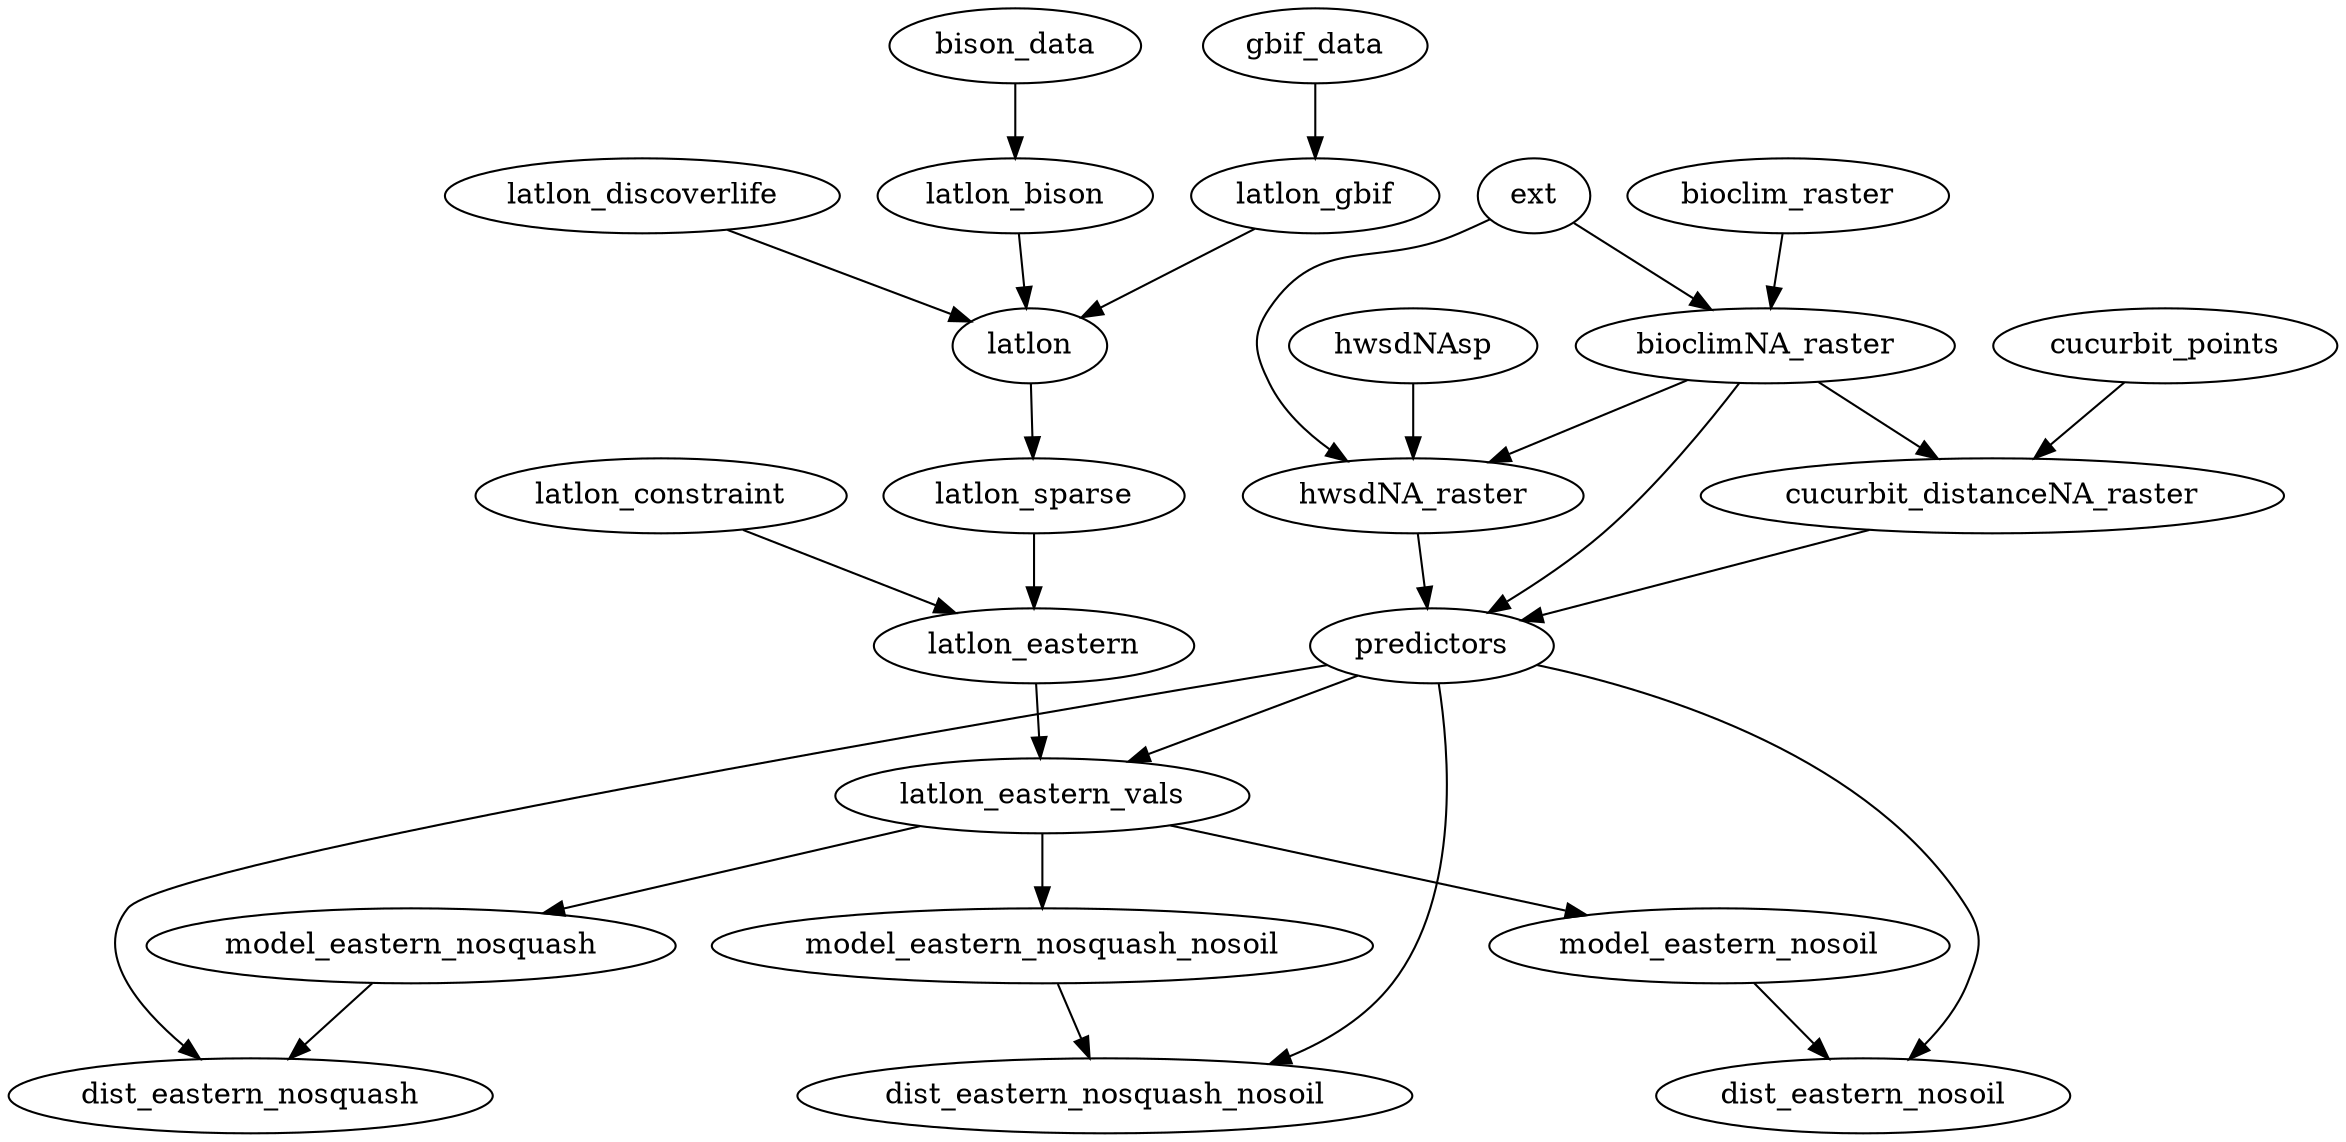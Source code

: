 ## run BIOCLIM with squash bee data
#discoverlife_file <- "/home/cld/squash_bee_data/squash_bee_occurence_data/discover_life/peponapis_pruinosa_global.csv"
#getlatlon <- function(occurrence_data) {
#  lon = unlist(lapply(occurrence_data[,"decimalLongitude"], as.numeric))
#  lat = unlist(lapply(occurrence_data[,"decimalLatitude"], as.numeric))
#  latlon = cbind(lon,lat)
#  colnames(latlon) <- c("lon","lat")
#  return(as.data.frame(latlon))
#}
#getdates <- function(occurrence_data) {
#  dates_str = lapply(occurrence_data[,"eventDate"], as.character)
#  codes <- dates_str 
#  dates <- t(sapply(codes,substring,first=c(1,6,9),last=c(4,7,10)))
#  colnames(dates) <- c("year","month","day")
#  return(as.data.frame(dates,stringsAsFactors=FALSE))
#}
#great_circle_distance <- function(latlon1,latlon2,r) {
#    phi1 <- latlon1['lat']*pi/180
#    lam1 <- latlon1['lon']*pi/180
#    phi2 <- latlon2['lat']*pi/180
#    lam2 <- latlon2['lon']*pi/180
#    r*atan(sqrt((cos(phi2)*sin(abs(lam2-lam1)))^2+(cos(phi1)*sin(phi2)-sin(phi1)*cos(phi2)*cos(abs(lam2-lam1)))^2)/(sin(phi1)*sin(phi2)+cos(phi1)*cos(phi2)*cos(abs(lam2-lam1))))
#}
#sparsify <- function(latlon, delta) {
#    latlon_sparse <- data.frame(lon=c(),lat=c())
#    for (i in 1:nrow(latlon)) {
#        if (nrow(latlon_sparse)>0) {
#            if (all(apply(latlon_sparse,1,function(x) great_circle_distance(x, latlon[i,],6371)>delta))) {
#                latlon_sparse <- rbind(latlon_sparse, data.frame(lon=latlon[i,'lon'],lat=latlon[i,'lat']))
#            }
#        } else {
#            latlon_sparse <- rbind(latlon_sparse, data.frame(lon=latlon[i,'lon'],lat=latlon[i,'lat']))
#        }
#    }
#    latlon_sparse
#}
#library(rgbif)
#library(dismo)
#library(raster)
#library(rbison)
#library(rgeos)
#library(maptools)
#pipeline_dir <- "/home/cld/dotpipeR/dot/"
#enclosedPoints <- function(latlon,boundaries) {
#    i <- sapply(1:nrow(latlon),function(i) sapply(1:length(boundaries),function(j) gContains(boundaries[j],SpatialPoints(latlon[i,],proj4string=boundaries@proj4string))))
#    latlon[i,]
#}
#rename_obj <- function(obj, new_names) {
#  names(obj) <- new_names
#  return(obj)
#}
digraph squash_bee_sdm {
    gbif_data [function=gbif, genus="'peponapis'", species="'pruinosa'", sp="TRUE"]
    bison_data [function=bison, species="'Peponapis pruinosa'", type="'scientific_name'", start=0, count=1000]

    bison_data -> latlon_bison
    latlon_bison [expression="getlatlon(as.data.frame(bison_data$points))"];

    gbif_data -> latlon_gbif
    latlon_gbif [expression="coordinates(spTransform(SpatialPoints(gbif_data,proj4string=CRS('+proj=longlat')),CRS('+proj=longlat')))"];

    latlon_discoverlife [function="read.csv",file=discoverlife_file,sep="','","row.names"=1,"col.names"="c('lon','lat')"]

    latlon_discoverlife -> latlon
    latlon_gbif -> latlon
    latlon_bison -> latlon
    latlon [expression="rbind(latlon_gbif,latlon_bison,latlon_discoverlife)"]
    
    latlon -> latlon_sparse
    latlon_sparse [function=sparsify,delta=100]

//    eastern_boundaries [expression="SpatialPolygons(list(Polygons(list(Polygon(data.frame(lon = c(-98.8195252967237, -99.1155498362051, -84.1663105923941, -64.776703256362, -65.3687523353248, -96.5993412506132, -98.5235007572423), lat = c(39.4682607658912, 31.4951884000515, 26.3546549010232, 36.8455395929176, 52.1622312430834, 51.9524135492455, 41.0418934696754)))),ID='eastern_boundaries')),proj4string=CRS('+proj=longlat +datum=WGS84 +ellps=WGS84 +towgs84=0,0,0'))"]
//    latlon_sparse -> latlon_eastern [name="latlon"]
//    eastern_boundaries -> latlon_eastern [name="boundaries"]
//    latlon_eastern [function="enclosedPoints"]
//    latlon_sparse -> latlon_eastern [name=x]
//    latlon_eastern [function="identity"]

    latlon_constraint [expression="latlon_constraint"]

    latlon_constraint -> latlon_eastern
    latlon_sparse -> latlon_eastern
    latlon_eastern [expression="latlon_sparse[with(latlon_sparse,eval(latlon_constraint)),]"]

    ext [function=extent, x=-125, xmax=-64, y=20, ymax=50];

    bioclim_raster [function=getData,name="'worldclim'",var="'bio'",res=10];

    bioclim_raster -> bioclimNA_raster [name=x]
    ext -> bioclimNA_raster
    bioclimNA_raster [function=crop,y=ext]

    hwsdNAsp [expression="eval.Pipeline(read.Pipeline(paste0(pipeline_dir,'hwsd.dot')),cachedir=cachedir)['hwsdNAsp']"]
    hwsdNAsp -> hwsdNA_raster
    ext -> hwsdNA_raster
    bioclimNA_raster -> hwsdNA_raster
    hwsdNA_raster [expression="resample(extend(brick(hwsdNAsp),ext),bioclimNA_raster)"]

    cucurbit_points [expression="eval.Pipeline(read.Pipeline(paste0(pipeline_dir,'squash_distribution_2015.dot')),cachedir=cachedir)['cucurbit_points']"]

    cucurbit_points -> cucurbit_distanceNA_raster
    bioclimNA_raster -> cucurbit_distanceNA_raster
    cucurbit_distanceNA_raster [expression="distance(rasterize(cucurbit_points,bioclimNA_raster))"]


    hwsdNA_raster -> predictors
    bioclimNA_raster -> predictors
    cucurbit_distanceNA_raster -> predictors
    predictors [expression="stack(bioclimNA_raster,stack(cucurbit_distanceNA_raster,hwsdNA_raster))"]

    predictors -> latlon_eastern_vals
    latlon_eastern -> latlon_eastern_vals
    latlon_eastern_vals [function=extract, x=predictors, y=latlon_eastern]

// build model based on eastern points (no squash)
    latlon_eastern_vals -> model_eastern_nosquash
//    predictors -> model_eastern_nosquash [name=x]
    model_eastern_nosquash [expression="bioclim(latlon_eastern_vals[,c(10,11,21,22)])"];

    predictors -> dist_eastern_nosquash [name=object]
    model_eastern_nosquash -> dist_eastern_nosquash [name=model];
//    ext -> dist_eastern_nosquash [name=ext];
    dist_eastern_nosquash [function=predict, progress="''"];

// build model based on eastern points (no squash, no soil)
    latlon_eastern_vals -> model_eastern_nosquash_nosoil
//    predictors -> model_eastern_nosquash_nosoil [name=x]
    model_eastern_nosquash_nosoil [expression="bioclim(latlon_eastern_vals[,c(10,11)])"];

    predictors -> dist_eastern_nosquash_nosoil [name=object]
    model_eastern_nosquash_nosoil -> dist_eastern_nosquash_nosoil [name=model];
//    ext -> dist_eastern_nosquash_nosoil [name=ext];
    dist_eastern_nosquash_nosoil [function=predict, progress="''"];

// build model based on eastern points (no soil)
    latlon_eastern_vals -> model_eastern_nosoil
//    predictors -> model_eastern_nosoil [name=x]
    model_eastern_nosoil [expression="bioclim(latlon_eastern_vals[,c(10,11,20)])"];

    predictors -> dist_eastern_nosoil [name=object]
    model_eastern_nosoil -> dist_eastern_nosoil [name=model];
//    ext -> dist_eastern_nosoil [name=ext];
    dist_eastern_nosoil [function=predict, progress="''"];

//    worldclim_2050_rcp26 [expression="rename_obj(getData(name='CMIP5',var='bio',res=10, model='BC', rcp=26, year=50), paste0('bio',c(1:19)))"]
//
//    worldclim_2050_rcp26 -> worldclim_2050_rcp26_NA [name=x]
//    ext -> worldclim_2050_rcp26_NA
//    worldclim_2050_rcp26_NA [function=crop,y=ext]
//
//    worldclim_2050_rcp26_NA -> future_predictors_2050_rcp26
//    hwsdNA_raster -> future_predictors_2050_rcp26
//    future_predictors_2050_rcp26 [expression="stack(worldclim_2050_rcp26_NA,hwsdNA_raster)"];
//
//    future_predictors_2050_rcp26 -> dist_2050_rcp26_eastern_nosquash_nosoil [name=object]
//    model_eastern_nosquash_nosoil -> dist_2050_rcp26_eastern_nosquash_nosoil [name=model];
//    dist_2050_rcp26_eastern_nosquash_nosoil [function=predict, progress="''"];
//
//    future_predictors_2050_rcp26 -> dist_2050_rcp26_eastern_nosquash [name=object]
//    model_eastern_nosquash -> dist_2050_rcp26_eastern_nosquash [name=model];
//    dist_2050_rcp26_eastern_nosquash [function=predict, progress="''"];
}

